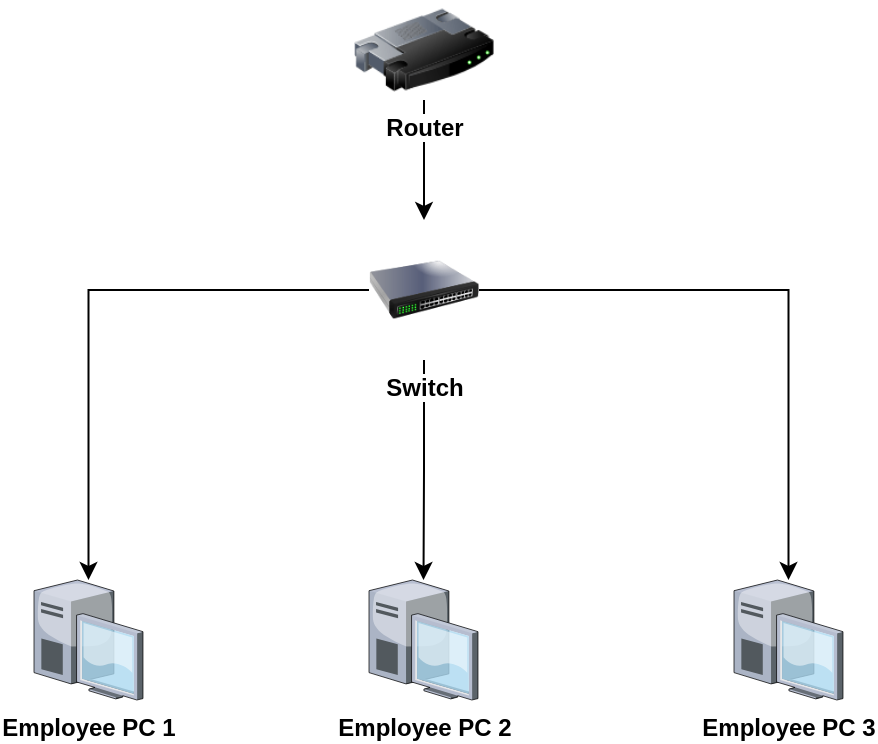 <mxfile version="26.0.16">
  <diagram name="Page-1" id="mRHkm12IqFpeQIY2AUvV">
    <mxGraphModel dx="794" dy="446" grid="1" gridSize="10" guides="1" tooltips="1" connect="1" arrows="1" fold="1" page="1" pageScale="1" pageWidth="850" pageHeight="1100" math="0" shadow="0">
      <root>
        <mxCell id="0" />
        <mxCell id="1" parent="0" />
        <mxCell id="RgbC2NjBzFe7X8s7O7zl-5" style="edgeStyle=orthogonalEdgeStyle;rounded=0;orthogonalLoop=1;jettySize=auto;html=1;exitX=0.5;exitY=1;exitDx=0;exitDy=0;" parent="1" source="RgbC2NjBzFe7X8s7O7zl-2" target="RgbC2NjBzFe7X8s7O7zl-3" edge="1">
          <mxGeometry relative="1" as="geometry" />
        </mxCell>
        <mxCell id="RgbC2NjBzFe7X8s7O7zl-2" value="&lt;b&gt;Router&lt;/b&gt;" style="image;html=1;image=img/lib/clip_art/networking/Router_128x128.png" parent="1" vertex="1">
          <mxGeometry x="360" y="60" width="70" height="50" as="geometry" />
        </mxCell>
        <mxCell id="RgbC2NjBzFe7X8s7O7zl-13" style="edgeStyle=orthogonalEdgeStyle;rounded=0;orthogonalLoop=1;jettySize=auto;html=1;exitX=0.5;exitY=1;exitDx=0;exitDy=0;" parent="1" source="RgbC2NjBzFe7X8s7O7zl-3" edge="1" target="RgbC2NjBzFe7X8s7O7zl-11">
          <mxGeometry relative="1" as="geometry">
            <mxPoint x="395" y="340" as="targetPoint" />
          </mxGeometry>
        </mxCell>
        <mxCell id="RgbC2NjBzFe7X8s7O7zl-14" style="edgeStyle=orthogonalEdgeStyle;rounded=0;orthogonalLoop=1;jettySize=auto;html=1;exitX=1;exitY=0.5;exitDx=0;exitDy=0;" parent="1" source="RgbC2NjBzFe7X8s7O7zl-3" edge="1" target="RgbC2NjBzFe7X8s7O7zl-9">
          <mxGeometry relative="1" as="geometry">
            <mxPoint x="577" y="340" as="targetPoint" />
          </mxGeometry>
        </mxCell>
        <mxCell id="RgbC2NjBzFe7X8s7O7zl-15" style="edgeStyle=orthogonalEdgeStyle;rounded=0;orthogonalLoop=1;jettySize=auto;html=1;exitX=0;exitY=0.5;exitDx=0;exitDy=0;" parent="1" source="RgbC2NjBzFe7X8s7O7zl-3" edge="1" target="RgbC2NjBzFe7X8s7O7zl-7">
          <mxGeometry relative="1" as="geometry">
            <mxPoint x="220" y="340" as="targetPoint" />
          </mxGeometry>
        </mxCell>
        <mxCell id="RgbC2NjBzFe7X8s7O7zl-3" value="&lt;b&gt;Switch&lt;/b&gt;" style="image;html=1;image=img/lib/clip_art/networking/Switch_128x128.png" parent="1" vertex="1">
          <mxGeometry x="367.5" y="170" width="55" height="70" as="geometry" />
        </mxCell>
        <mxCell id="RgbC2NjBzFe7X8s7O7zl-7" value="&lt;b&gt;Employee PC 1&lt;/b&gt;" style="verticalLabelPosition=bottom;sketch=0;aspect=fixed;html=1;verticalAlign=top;strokeColor=none;align=center;outlineConnect=0;shape=mxgraph.citrix.desktop;" parent="1" vertex="1">
          <mxGeometry x="200" y="350" width="54.49" height="60" as="geometry" />
        </mxCell>
        <mxCell id="RgbC2NjBzFe7X8s7O7zl-9" value="Employee PC 3" style="verticalLabelPosition=bottom;sketch=0;aspect=fixed;html=1;verticalAlign=top;strokeColor=none;align=center;outlineConnect=0;shape=mxgraph.citrix.desktop;fontStyle=1" parent="1" vertex="1">
          <mxGeometry x="550" y="350" width="54.49" height="60" as="geometry" />
        </mxCell>
        <mxCell id="RgbC2NjBzFe7X8s7O7zl-11" value="Employee PC 2" style="verticalLabelPosition=bottom;sketch=0;aspect=fixed;html=1;verticalAlign=top;strokeColor=none;align=center;outlineConnect=0;shape=mxgraph.citrix.desktop;fontStyle=1" parent="1" vertex="1">
          <mxGeometry x="367.5" y="350" width="54.49" height="60" as="geometry" />
        </mxCell>
      </root>
    </mxGraphModel>
  </diagram>
</mxfile>
